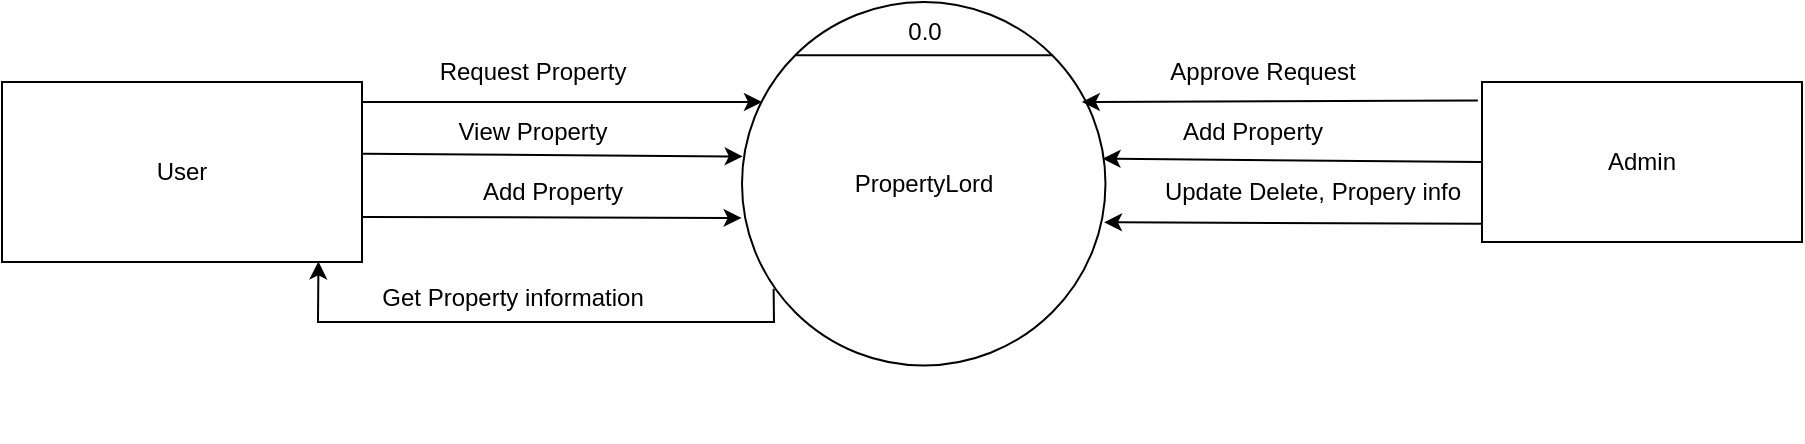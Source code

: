 <mxfile>
    <diagram id="kJsZseqAwUpQovSX73ag" name="Page-1">
        <mxGraphModel dx="1166" dy="610" grid="1" gridSize="10" guides="1" tooltips="1" connect="1" arrows="1" fold="1" page="1" pageScale="1" pageWidth="1400" pageHeight="850" math="0" shadow="0">
            <root>
                <mxCell id="0"/>
                <mxCell id="1" parent="0"/>
                <mxCell id="23" style="edgeStyle=none;html=1;exitX=1;exitY=0.75;exitDx=0;exitDy=0;entryX=-0.001;entryY=0.594;entryDx=0;entryDy=0;entryPerimeter=0;" parent="1" source="9" target="4" edge="1">
                    <mxGeometry relative="1" as="geometry"/>
                </mxCell>
                <mxCell id="25" style="edgeStyle=none;html=1;exitX=0.087;exitY=0.789;exitDx=0;exitDy=0;entryX=0.879;entryY=0.997;entryDx=0;entryDy=0;entryPerimeter=0;rounded=0;exitPerimeter=0;" parent="1" source="4" target="9" edge="1">
                    <mxGeometry relative="1" as="geometry">
                        <Array as="points">
                            <mxPoint x="566" y="400"/>
                            <mxPoint x="338" y="400"/>
                        </Array>
                    </mxGeometry>
                </mxCell>
                <mxCell id="9" value="User" style="rounded=0;whiteSpace=wrap;html=1;" parent="1" vertex="1">
                    <mxGeometry x="180" y="280" width="180" height="90" as="geometry"/>
                </mxCell>
                <mxCell id="10" value="" style="group" parent="1" vertex="1" connectable="0">
                    <mxGeometry x="550" y="240" width="190" height="220" as="geometry"/>
                </mxCell>
                <mxCell id="4" value="PropertyLord" style="ellipse;whiteSpace=wrap;html=1;aspect=fixed;" parent="10" vertex="1">
                    <mxGeometry width="181.739" height="181.739" as="geometry"/>
                </mxCell>
                <mxCell id="5" value="" style="endArrow=none;html=1;exitX=0;exitY=0;exitDx=0;exitDy=0;entryX=1;entryY=0;entryDx=0;entryDy=0;" parent="10" source="4" target="4" edge="1">
                    <mxGeometry width="50" height="50" relative="1" as="geometry">
                        <mxPoint x="106.875" y="96.25" as="sourcePoint"/>
                        <mxPoint x="166.25" y="27.5" as="targetPoint"/>
                    </mxGeometry>
                </mxCell>
                <mxCell id="7" value="0.0" style="text;html=1;align=center;verticalAlign=middle;resizable=0;points=[];autosize=1;strokeColor=none;fillColor=none;" parent="10" vertex="1">
                    <mxGeometry x="71.25" width="40" height="30" as="geometry"/>
                </mxCell>
                <mxCell id="11" value="Admin" style="rounded=0;whiteSpace=wrap;html=1;" parent="1" vertex="1">
                    <mxGeometry x="920" y="280" width="160" height="80" as="geometry"/>
                </mxCell>
                <mxCell id="13" value="" style="endArrow=classic;html=1;" parent="1" edge="1">
                    <mxGeometry width="50" height="50" relative="1" as="geometry">
                        <mxPoint x="360" y="290" as="sourcePoint"/>
                        <mxPoint x="560" y="290" as="targetPoint"/>
                    </mxGeometry>
                </mxCell>
                <mxCell id="14" value="Request Property" style="text;html=1;align=center;verticalAlign=middle;resizable=0;points=[];autosize=1;strokeColor=none;fillColor=none;" parent="1" vertex="1">
                    <mxGeometry x="385" y="260" width="120" height="30" as="geometry"/>
                </mxCell>
                <mxCell id="15" value="" style="endArrow=classic;html=1;entryX=0.002;entryY=0.425;entryDx=0;entryDy=0;entryPerimeter=0;exitX=1.003;exitY=0.399;exitDx=0;exitDy=0;exitPerimeter=0;" parent="1" source="9" target="4" edge="1">
                    <mxGeometry width="50" height="50" relative="1" as="geometry">
                        <mxPoint x="360" y="310" as="sourcePoint"/>
                        <mxPoint x="550" y="310" as="targetPoint"/>
                    </mxGeometry>
                </mxCell>
                <mxCell id="16" value="View Property" style="text;html=1;align=center;verticalAlign=middle;resizable=0;points=[];autosize=1;strokeColor=none;fillColor=none;" parent="1" vertex="1">
                    <mxGeometry x="395" y="290" width="100" height="30" as="geometry"/>
                </mxCell>
                <mxCell id="17" value="" style="endArrow=classic;html=1;exitX=-0.013;exitY=0.116;exitDx=0;exitDy=0;exitPerimeter=0;entryX=0.935;entryY=0.275;entryDx=0;entryDy=0;entryPerimeter=0;" parent="1" source="11" target="4" edge="1">
                    <mxGeometry width="50" height="50" relative="1" as="geometry">
                        <mxPoint x="720" y="290" as="sourcePoint"/>
                        <mxPoint x="730" y="300" as="targetPoint"/>
                    </mxGeometry>
                </mxCell>
                <mxCell id="18" value="Approve Request" style="text;html=1;align=center;verticalAlign=middle;resizable=0;points=[];autosize=1;strokeColor=none;fillColor=none;" parent="1" vertex="1">
                    <mxGeometry x="750" y="260" width="120" height="30" as="geometry"/>
                </mxCell>
                <mxCell id="19" value="" style="endArrow=classic;html=1;exitX=-0.013;exitY=0.116;exitDx=0;exitDy=0;exitPerimeter=0;entryX=0.992;entryY=0.431;entryDx=0;entryDy=0;entryPerimeter=0;" parent="1" target="4" edge="1">
                    <mxGeometry width="50" height="50" relative="1" as="geometry">
                        <mxPoint x="920.0" y="320" as="sourcePoint"/>
                        <mxPoint x="722.006" y="320.698" as="targetPoint"/>
                    </mxGeometry>
                </mxCell>
                <mxCell id="20" value="Add Property" style="text;html=1;align=center;verticalAlign=middle;resizable=0;points=[];autosize=1;strokeColor=none;fillColor=none;" parent="1" vertex="1">
                    <mxGeometry x="760" y="290" width="90" height="30" as="geometry"/>
                </mxCell>
                <mxCell id="21" value="" style="endArrow=classic;html=1;exitX=-0.013;exitY=0.116;exitDx=0;exitDy=0;exitPerimeter=0;entryX=0.996;entryY=0.606;entryDx=0;entryDy=0;entryPerimeter=0;" parent="1" target="4" edge="1">
                    <mxGeometry width="50" height="50" relative="1" as="geometry">
                        <mxPoint x="920" y="350.84" as="sourcePoint"/>
                        <mxPoint x="730" y="350" as="targetPoint"/>
                    </mxGeometry>
                </mxCell>
                <mxCell id="22" value="Update Delete, Propery info" style="text;html=1;align=center;verticalAlign=middle;resizable=0;points=[];autosize=1;strokeColor=none;fillColor=none;" parent="1" vertex="1">
                    <mxGeometry x="750" y="320" width="170" height="30" as="geometry"/>
                </mxCell>
                <mxCell id="24" value="Add Property" style="text;html=1;align=center;verticalAlign=middle;resizable=0;points=[];autosize=1;strokeColor=none;fillColor=none;" parent="1" vertex="1">
                    <mxGeometry x="410" y="320" width="90" height="30" as="geometry"/>
                </mxCell>
                <mxCell id="26" value="&lt;br&gt;Get Property information" style="text;html=1;align=center;verticalAlign=middle;resizable=0;points=[];autosize=1;strokeColor=none;fillColor=none;" parent="1" vertex="1">
                    <mxGeometry x="360" y="360" width="150" height="40" as="geometry"/>
                </mxCell>
            </root>
        </mxGraphModel>
    </diagram>
</mxfile>